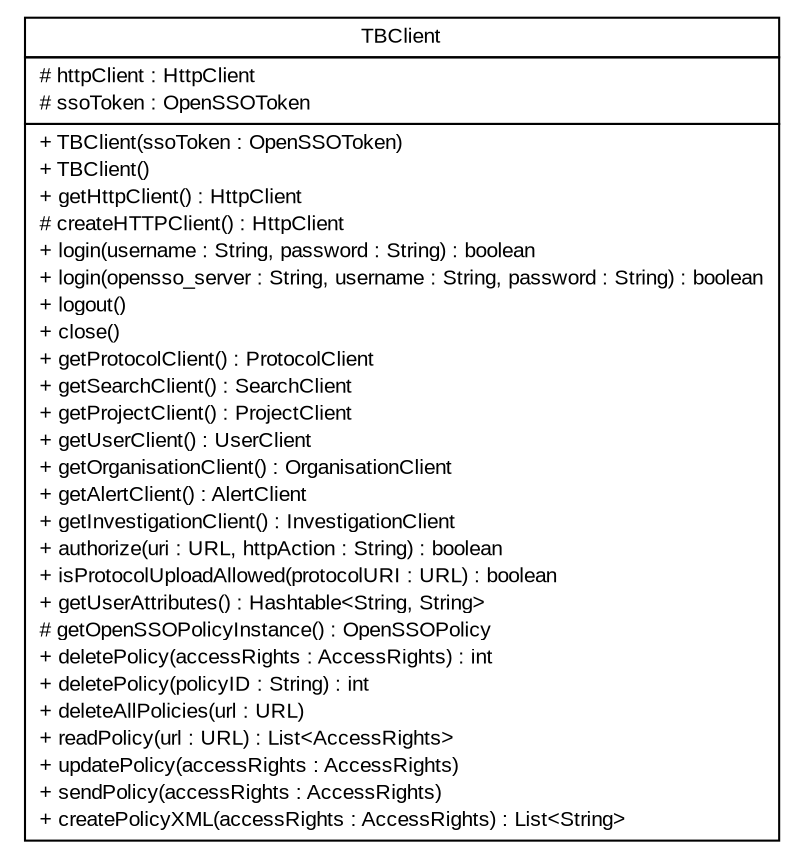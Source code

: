 #!/usr/local/bin/dot
#
# Class diagram 
# Generated by UmlGraph version 4.6 (http://www.spinellis.gr/sw/umlgraph)
#

digraph G {
	edge [fontname="arial",fontsize=10,labelfontname="arial",labelfontsize=10];
	node [fontname="arial",fontsize=10,shape=plaintext];
	// net.toxbank.client.TBClient
	c22 [label=<<table border="0" cellborder="1" cellspacing="0" cellpadding="2" port="p" href="./TBClient.html">
		<tr><td><table border="0" cellspacing="0" cellpadding="1">
			<tr><td> TBClient </td></tr>
		</table></td></tr>
		<tr><td><table border="0" cellspacing="0" cellpadding="1">
			<tr><td align="left"> # httpClient : HttpClient </td></tr>
			<tr><td align="left"> # ssoToken : OpenSSOToken </td></tr>
		</table></td></tr>
		<tr><td><table border="0" cellspacing="0" cellpadding="1">
			<tr><td align="left"> + TBClient(ssoToken : OpenSSOToken) </td></tr>
			<tr><td align="left"> + TBClient() </td></tr>
			<tr><td align="left"> + getHttpClient() : HttpClient </td></tr>
			<tr><td align="left"> # createHTTPClient() : HttpClient </td></tr>
			<tr><td align="left"> + login(username : String, password : String) : boolean </td></tr>
			<tr><td align="left"> + login(opensso_server : String, username : String, password : String) : boolean </td></tr>
			<tr><td align="left"> + logout() </td></tr>
			<tr><td align="left"> + close() </td></tr>
			<tr><td align="left"> + getProtocolClient() : ProtocolClient </td></tr>
			<tr><td align="left"> + getSearchClient() : SearchClient </td></tr>
			<tr><td align="left"> + getProjectClient() : ProjectClient </td></tr>
			<tr><td align="left"> + getUserClient() : UserClient </td></tr>
			<tr><td align="left"> + getOrganisationClient() : OrganisationClient </td></tr>
			<tr><td align="left"> + getAlertClient() : AlertClient </td></tr>
			<tr><td align="left"> + getInvestigationClient() : InvestigationClient </td></tr>
			<tr><td align="left"> + authorize(uri : URL, httpAction : String) : boolean </td></tr>
			<tr><td align="left"> + isProtocolUploadAllowed(protocolURI : URL) : boolean </td></tr>
			<tr><td align="left"> + getUserAttributes() : Hashtable&lt;String, String&gt; </td></tr>
			<tr><td align="left"> # getOpenSSOPolicyInstance() : OpenSSOPolicy </td></tr>
			<tr><td align="left"> + deletePolicy(accessRights : AccessRights) : int </td></tr>
			<tr><td align="left"> + deletePolicy(policyID : String) : int </td></tr>
			<tr><td align="left"> + deleteAllPolicies(url : URL) </td></tr>
			<tr><td align="left"> + readPolicy(url : URL) : List&lt;AccessRights&gt; </td></tr>
			<tr><td align="left"> + updatePolicy(accessRights : AccessRights) </td></tr>
			<tr><td align="left"> + sendPolicy(accessRights : AccessRights) </td></tr>
			<tr><td align="left"> + createPolicyXML(accessRights : AccessRights) : List&lt;String&gt; </td></tr>
		</table></td></tr>
		</table>>, fontname="arial", fontcolor="black", fontsize=10.0];
}

